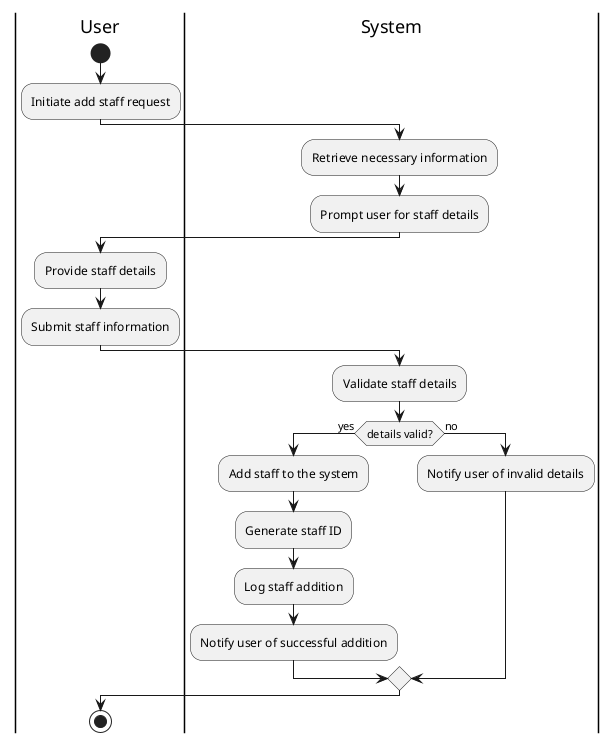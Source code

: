 @startuml "Add staff"
|User|
start

:Initiate add staff request;

|System|
:Retrieve necessary information;
:Prompt user for staff details;

|User|
:Provide staff details;
:Submit staff information;

|System|
:Validate staff details;
if (details valid?) then (yes)
  :Add staff to the system;
  :Generate staff ID;
  :Log staff addition;
  :Notify user of successful addition;
else (no)
  :Notify user of invalid details;
endif

|User|
stop
@enduml
